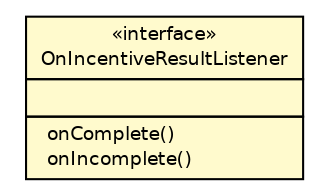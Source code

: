 #!/usr/local/bin/dot
#
# Class diagram 
# Generated by UMLGraph version 5.2 (http://www.umlgraph.org/)
#

digraph G {
	edge [fontname="Helvetica",fontsize=10,labelfontname="Helvetica",labelfontsize=10];
	node [fontname="Helvetica",fontsize=10,shape=plaintext];
	nodesep=0.25;
	ranksep=0.5;
	// com.heyzap.sdk.ads.HeyzapAds.OnIncentiveResultListener
	c8055 [label=<<table title="com.heyzap.sdk.ads.HeyzapAds.OnIncentiveResultListener" border="0" cellborder="1" cellspacing="0" cellpadding="2" port="p" bgcolor="lemonChiffon" href="./HeyzapAds.OnIncentiveResultListener.html">
		<tr><td><table border="0" cellspacing="0" cellpadding="1">
<tr><td align="center" balign="center"> &#171;interface&#187; </td></tr>
<tr><td align="center" balign="center"> OnIncentiveResultListener </td></tr>
		</table></td></tr>
		<tr><td><table border="0" cellspacing="0" cellpadding="1">
<tr><td align="left" balign="left">  </td></tr>
		</table></td></tr>
		<tr><td><table border="0" cellspacing="0" cellpadding="1">
<tr><td align="left" balign="left">  onComplete() </td></tr>
<tr><td align="left" balign="left">  onIncomplete() </td></tr>
		</table></td></tr>
		</table>>, fontname="Helvetica", fontcolor="black", fontsize=9.0];
}

